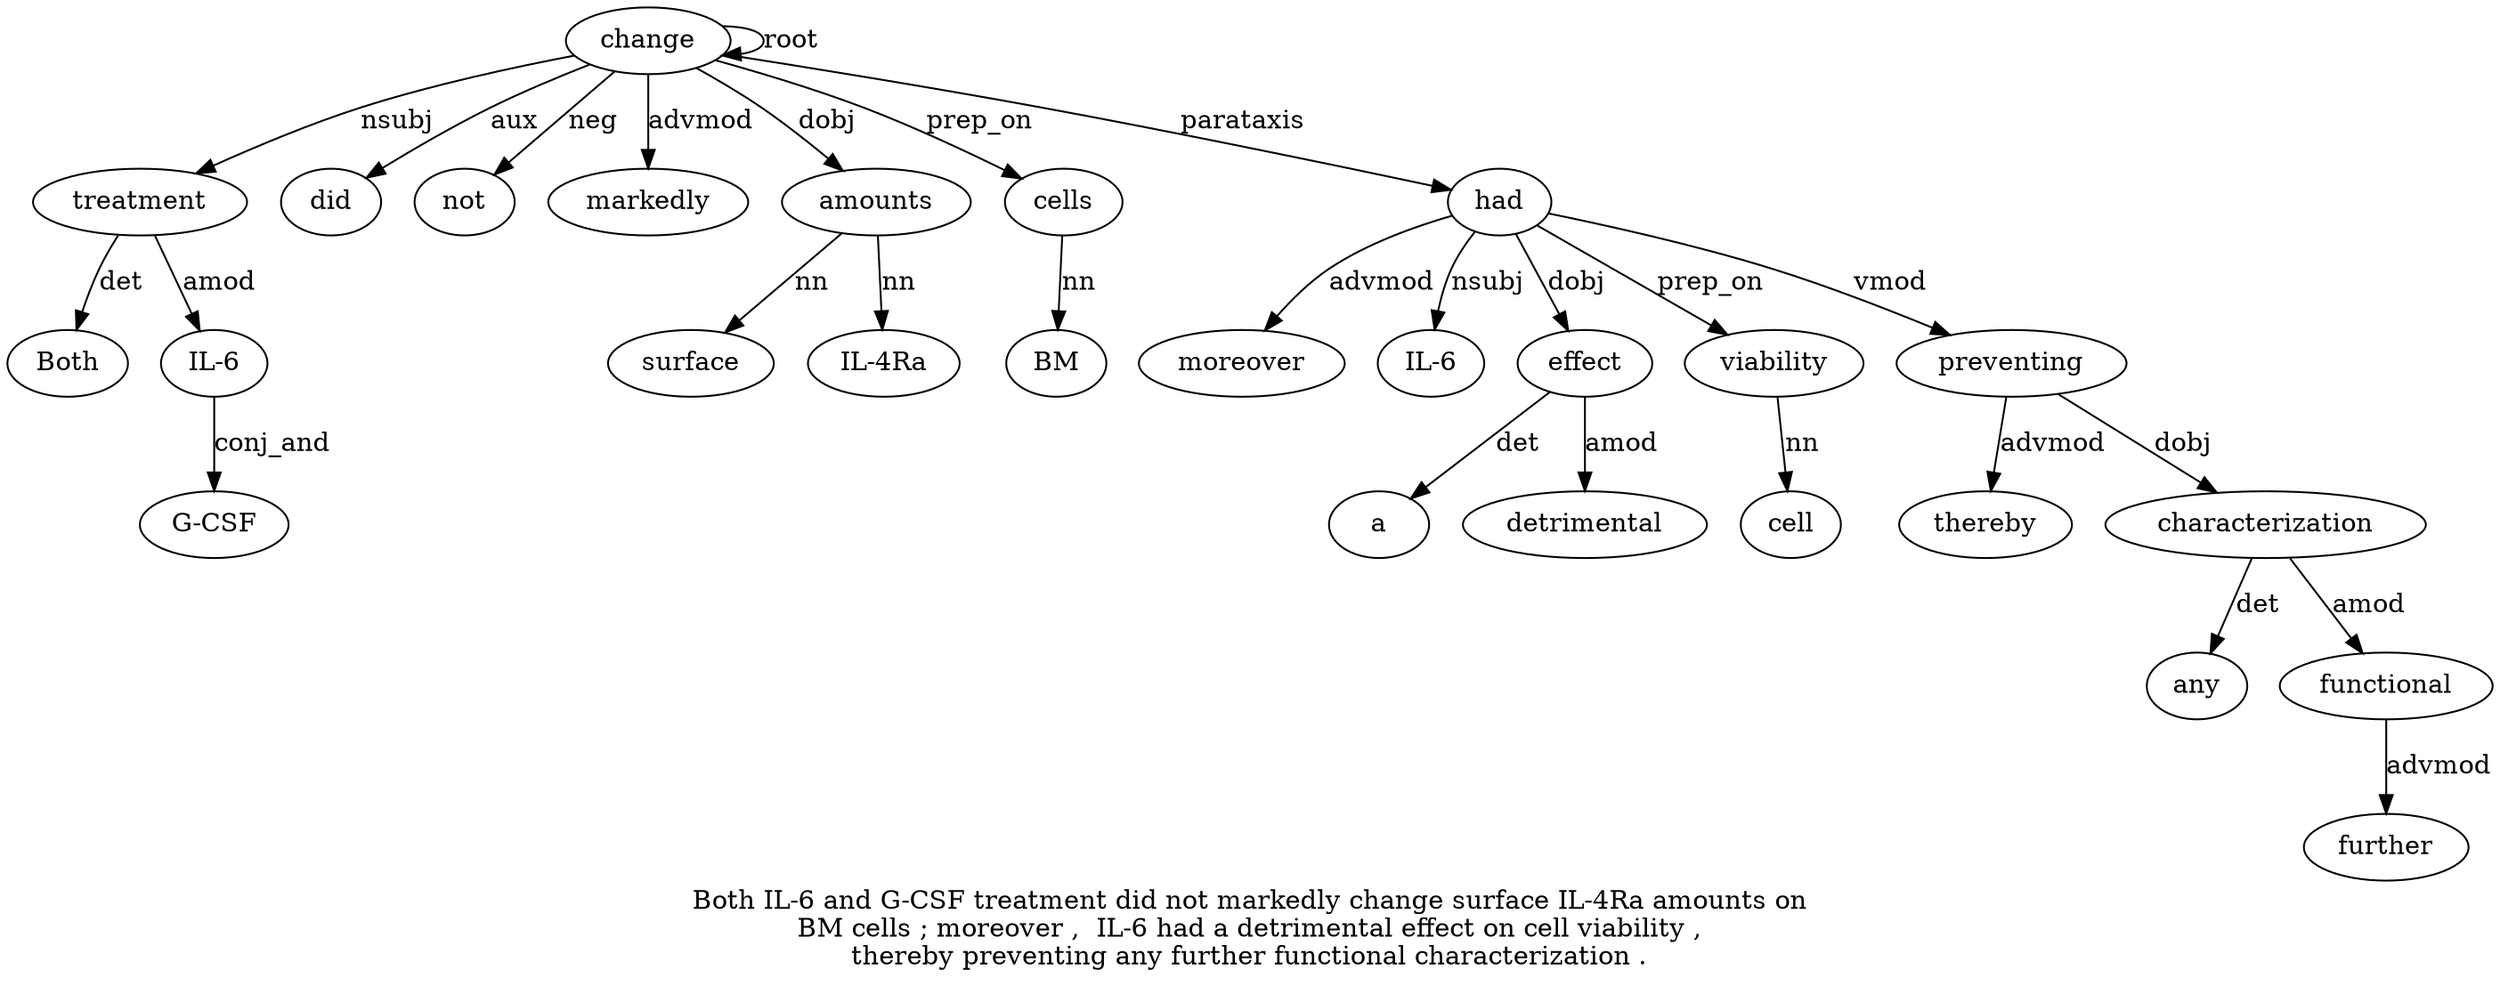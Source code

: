digraph "Both IL-6 and G-CSF treatment did not markedly change surface IL-4Ra amounts on BM cells ; moreover ,  IL-6 had a detrimental effect on cell viability ,  thereby preventing any further functional characterization ." {
label="Both IL-6 and G-CSF treatment did not markedly change surface IL-4Ra amounts on
BM cells ; moreover ,  IL-6 had a detrimental effect on cell viability ,
thereby preventing any further functional characterization .";
treatment5 [style=filled, fillcolor=white, label=treatment];
Both1 [style=filled, fillcolor=white, label=Both];
treatment5 -> Both1  [label=det];
"IL-62" [style=filled, fillcolor=white, label="IL-6"];
treatment5 -> "IL-62"  [label=amod];
"G-CSF4" [style=filled, fillcolor=white, label="G-CSF"];
"IL-62" -> "G-CSF4"  [label=conj_and];
change9 [style=filled, fillcolor=white, label=change];
change9 -> treatment5  [label=nsubj];
did6 [style=filled, fillcolor=white, label=did];
change9 -> did6  [label=aux];
not7 [style=filled, fillcolor=white, label=not];
change9 -> not7  [label=neg];
markedly8 [style=filled, fillcolor=white, label=markedly];
change9 -> markedly8  [label=advmod];
change9 -> change9  [label=root];
amounts12 [style=filled, fillcolor=white, label=amounts];
surface10 [style=filled, fillcolor=white, label=surface];
amounts12 -> surface10  [label=nn];
"IL-4Ra11" [style=filled, fillcolor=white, label="IL-4Ra"];
amounts12 -> "IL-4Ra11"  [label=nn];
change9 -> amounts12  [label=dobj];
cells15 [style=filled, fillcolor=white, label=cells];
BM14 [style=filled, fillcolor=white, label=BM];
cells15 -> BM14  [label=nn];
change9 -> cells15  [label=prep_on];
had20 [style=filled, fillcolor=white, label=had];
moreover17 [style=filled, fillcolor=white, label=moreover];
had20 -> moreover17  [label=advmod];
"IL-619" [style=filled, fillcolor=white, label="IL-6"];
had20 -> "IL-619"  [label=nsubj];
change9 -> had20  [label=parataxis];
effect23 [style=filled, fillcolor=white, label=effect];
a21 [style=filled, fillcolor=white, label=a];
effect23 -> a21  [label=det];
detrimental22 [style=filled, fillcolor=white, label=detrimental];
effect23 -> detrimental22  [label=amod];
had20 -> effect23  [label=dobj];
viability26 [style=filled, fillcolor=white, label=viability];
cell25 [style=filled, fillcolor=white, label=cell];
viability26 -> cell25  [label=nn];
had20 -> viability26  [label=prep_on];
preventing29 [style=filled, fillcolor=white, label=preventing];
thereby28 [style=filled, fillcolor=white, label=thereby];
preventing29 -> thereby28  [label=advmod];
had20 -> preventing29  [label=vmod];
characterization33 [style=filled, fillcolor=white, label=characterization];
any30 [style=filled, fillcolor=white, label=any];
characterization33 -> any30  [label=det];
functional32 [style=filled, fillcolor=white, label=functional];
further31 [style=filled, fillcolor=white, label=further];
functional32 -> further31  [label=advmod];
characterization33 -> functional32  [label=amod];
preventing29 -> characterization33  [label=dobj];
}

